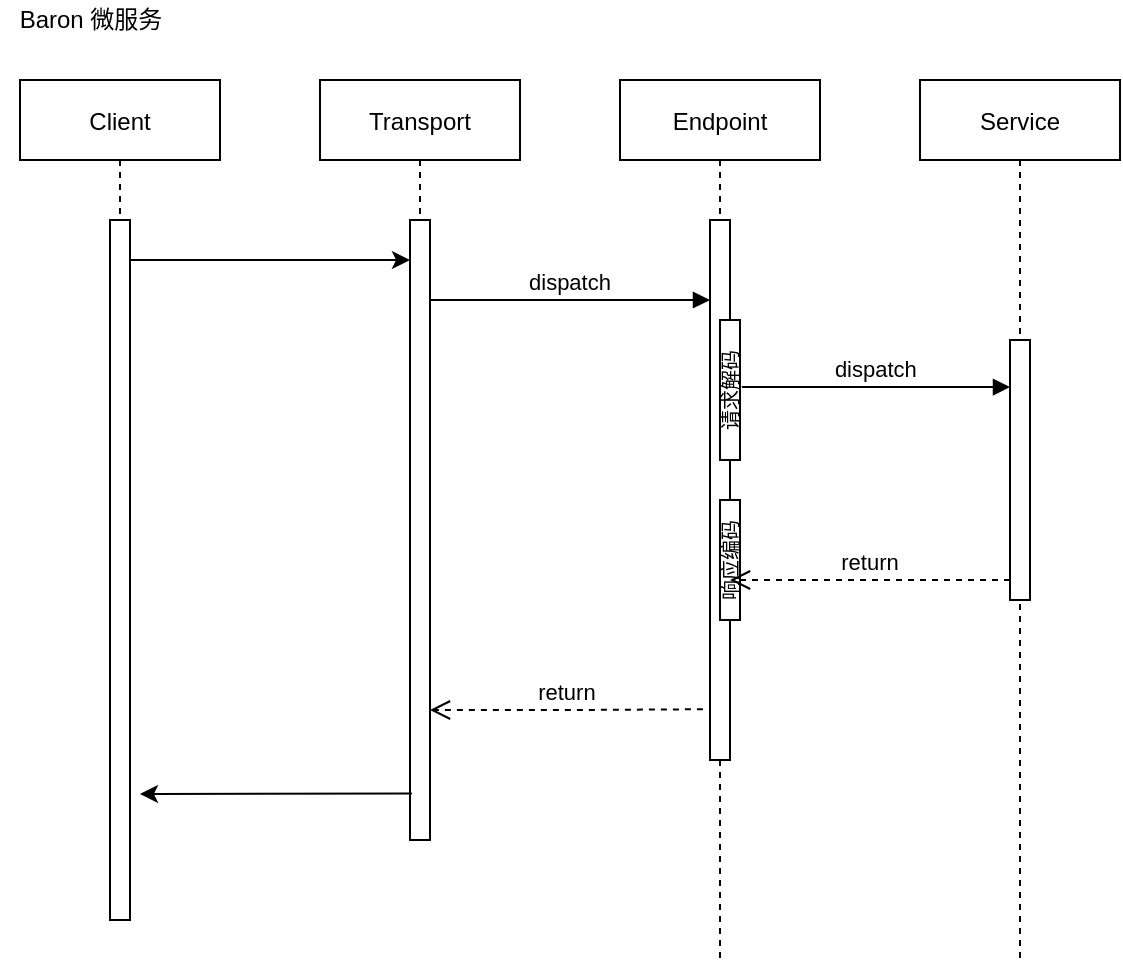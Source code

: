 <mxfile version="13.6.2" type="device"><diagram id="kgpKYQtTHZ0yAKxKKP6v" name="Page-1"><mxGraphModel dx="652" dy="492" grid="1" gridSize="10" guides="1" tooltips="1" connect="1" arrows="1" fold="1" page="1" pageScale="1" pageWidth="850" pageHeight="1100" math="0" shadow="0"><root><mxCell id="0"/><mxCell id="1" parent="0"/><mxCell id="3nuBFxr9cyL0pnOWT2aG-1" value="Transport" style="shape=umlLifeline;perimeter=lifelinePerimeter;container=1;collapsible=0;recursiveResize=0;rounded=0;shadow=0;strokeWidth=1;" parent="1" vertex="1"><mxGeometry x="180" y="50" width="100" height="380" as="geometry"/></mxCell><mxCell id="3nuBFxr9cyL0pnOWT2aG-2" value="" style="points=[];perimeter=orthogonalPerimeter;rounded=0;shadow=0;strokeWidth=1;" parent="3nuBFxr9cyL0pnOWT2aG-1" vertex="1"><mxGeometry x="45" y="70" width="10" height="310" as="geometry"/></mxCell><mxCell id="3nuBFxr9cyL0pnOWT2aG-5" value="Endpoint" style="shape=umlLifeline;perimeter=lifelinePerimeter;container=1;collapsible=0;recursiveResize=0;rounded=0;shadow=0;strokeWidth=1;" parent="1" vertex="1"><mxGeometry x="330" y="50" width="100" height="440" as="geometry"/></mxCell><mxCell id="3nuBFxr9cyL0pnOWT2aG-6" value="" style="points=[];perimeter=orthogonalPerimeter;rounded=0;shadow=0;strokeWidth=1;" parent="3nuBFxr9cyL0pnOWT2aG-5" vertex="1"><mxGeometry x="45" y="70" width="10" height="270" as="geometry"/></mxCell><mxCell id="gWVjMkHzh47o2___Oxlz-9" value="请求解码" style="points=[];perimeter=lifelinePerimeter;rounded=0;shadow=0;strokeWidth=1;imageAspect=0;fontSize=10;horizontal=0;" vertex="1" parent="3nuBFxr9cyL0pnOWT2aG-5"><mxGeometry x="50" y="120" width="10" height="70" as="geometry"/></mxCell><mxCell id="gWVjMkHzh47o2___Oxlz-10" value="响应编码" style="points=[];perimeter=lifelinePerimeter;rounded=0;shadow=0;strokeWidth=1;imageAspect=0;fontSize=10;horizontal=0;" vertex="1" parent="3nuBFxr9cyL0pnOWT2aG-5"><mxGeometry x="50" y="210" width="10" height="60" as="geometry"/></mxCell><mxCell id="3nuBFxr9cyL0pnOWT2aG-7" value="return" style="verticalAlign=bottom;endArrow=open;dashed=1;endSize=8;shadow=0;strokeWidth=1;exitX=-0.355;exitY=0.906;exitDx=0;exitDy=0;exitPerimeter=0;" parent="1" source="3nuBFxr9cyL0pnOWT2aG-6" target="3nuBFxr9cyL0pnOWT2aG-2" edge="1"><mxGeometry relative="1" as="geometry"><mxPoint x="240" y="380" as="targetPoint"/><Array as="points"><mxPoint x="310" y="365"/></Array></mxGeometry></mxCell><mxCell id="3nuBFxr9cyL0pnOWT2aG-8" value="dispatch" style="verticalAlign=bottom;endArrow=block;shadow=0;strokeWidth=1;" parent="1" source="3nuBFxr9cyL0pnOWT2aG-2" target="3nuBFxr9cyL0pnOWT2aG-6" edge="1"><mxGeometry relative="1" as="geometry"><mxPoint x="275" y="160" as="sourcePoint"/><mxPoint x="370" y="178" as="targetPoint"/><Array as="points"><mxPoint x="290" y="160"/></Array></mxGeometry></mxCell><mxCell id="gWVjMkHzh47o2___Oxlz-1" value="Service" style="shape=umlLifeline;perimeter=lifelinePerimeter;container=1;collapsible=0;recursiveResize=0;rounded=0;shadow=0;strokeWidth=1;" vertex="1" parent="1"><mxGeometry x="480" y="50" width="100" height="440" as="geometry"/></mxCell><mxCell id="gWVjMkHzh47o2___Oxlz-2" value="" style="points=[];perimeter=orthogonalPerimeter;rounded=0;shadow=0;strokeWidth=1;" vertex="1" parent="gWVjMkHzh47o2___Oxlz-1"><mxGeometry x="45" y="130" width="10" height="130" as="geometry"/></mxCell><mxCell id="gWVjMkHzh47o2___Oxlz-3" value="Baron 微服务" style="text;html=1;align=center;verticalAlign=middle;resizable=0;points=[];autosize=1;" vertex="1" parent="1"><mxGeometry x="20" y="10" width="90" height="20" as="geometry"/></mxCell><mxCell id="gWVjMkHzh47o2___Oxlz-4" value="Client" style="shape=umlLifeline;perimeter=lifelinePerimeter;container=1;collapsible=0;recursiveResize=0;rounded=0;shadow=0;strokeWidth=1;fixDash=0;metaEdit=0;treeFolding=0;treeMoving=0;" vertex="1" parent="1"><mxGeometry x="30" y="50" width="100" height="420" as="geometry"/></mxCell><mxCell id="gWVjMkHzh47o2___Oxlz-5" value="" style="points=[];perimeter=orthogonalPerimeter;rounded=0;shadow=0;strokeWidth=1;" vertex="1" parent="gWVjMkHzh47o2___Oxlz-4"><mxGeometry x="45" y="70" width="10" height="350" as="geometry"/></mxCell><mxCell id="gWVjMkHzh47o2___Oxlz-6" value="dispatch" style="verticalAlign=bottom;endArrow=block;shadow=0;strokeWidth=1;exitX=1.093;exitY=0.479;exitDx=0;exitDy=0;exitPerimeter=0;" edge="1" parent="1" source="gWVjMkHzh47o2___Oxlz-9" target="gWVjMkHzh47o2___Oxlz-2"><mxGeometry relative="1" as="geometry"><mxPoint x="390" y="230" as="sourcePoint"/><mxPoint x="555" y="180" as="targetPoint"/></mxGeometry></mxCell><mxCell id="gWVjMkHzh47o2___Oxlz-11" value="return" style="verticalAlign=bottom;endArrow=open;dashed=1;endSize=8;shadow=0;strokeWidth=1;" edge="1" parent="1" source="gWVjMkHzh47o2___Oxlz-2" target="gWVjMkHzh47o2___Oxlz-10"><mxGeometry relative="1" as="geometry"><mxPoint x="390.0" y="320.0" as="targetPoint"/><mxPoint x="490" y="320" as="sourcePoint"/></mxGeometry></mxCell><mxCell id="gWVjMkHzh47o2___Oxlz-14" value="" style="endArrow=classic;html=1;fontSize=10;" edge="1" parent="1" source="gWVjMkHzh47o2___Oxlz-5" target="3nuBFxr9cyL0pnOWT2aG-2"><mxGeometry width="50" height="50" relative="1" as="geometry"><mxPoint x="90" y="270" as="sourcePoint"/><mxPoint x="230" y="170" as="targetPoint"/><Array as="points"><mxPoint x="150" y="140"/></Array></mxGeometry></mxCell><mxCell id="gWVjMkHzh47o2___Oxlz-16" value="" style="endArrow=classic;html=1;fontSize=10;exitX=0.093;exitY=0.925;exitDx=0;exitDy=0;exitPerimeter=0;" edge="1" parent="1" source="3nuBFxr9cyL0pnOWT2aG-2"><mxGeometry width="50" height="50" relative="1" as="geometry"><mxPoint x="220" y="408" as="sourcePoint"/><mxPoint x="90" y="407" as="targetPoint"/></mxGeometry></mxCell></root></mxGraphModel></diagram></mxfile>